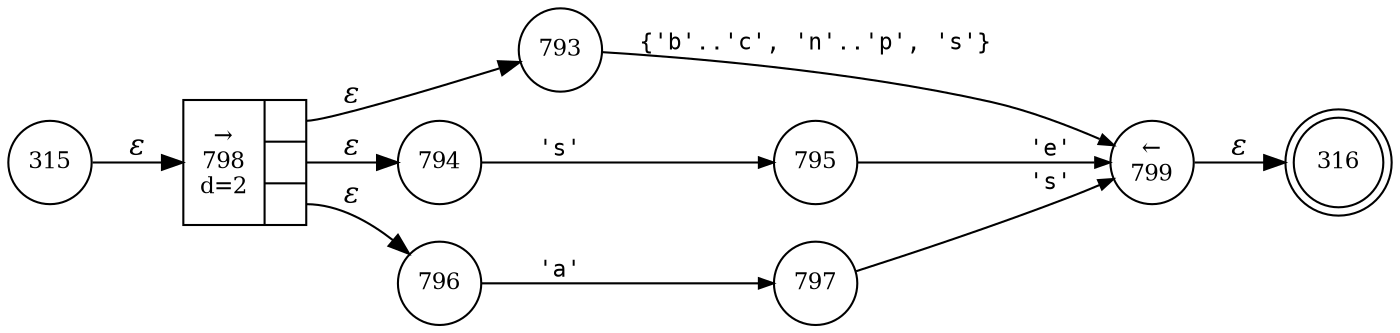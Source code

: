 digraph ATN {
rankdir=LR;
s316[fontsize=11, label="316", shape=doublecircle, fixedsize=true, width=.6];
s793[fontsize=11,label="793", shape=circle, fixedsize=true, width=.55, peripheries=1];
s794[fontsize=11,label="794", shape=circle, fixedsize=true, width=.55, peripheries=1];
s315[fontsize=11,label="315", shape=circle, fixedsize=true, width=.55, peripheries=1];
s795[fontsize=11,label="795", shape=circle, fixedsize=true, width=.55, peripheries=1];
s796[fontsize=11,label="796", shape=circle, fixedsize=true, width=.55, peripheries=1];
s797[fontsize=11,label="797", shape=circle, fixedsize=true, width=.55, peripheries=1];
s798[fontsize=11,label="{&rarr;\n798\nd=2|{<p0>|<p1>|<p2>}}", shape=record, fixedsize=false, peripheries=1];
s799[fontsize=11,label="&larr;\n799", shape=circle, fixedsize=true, width=.55, peripheries=1];
s315 -> s798 [fontname="Times-Italic", label="&epsilon;"];
s798:p0 -> s793 [fontname="Times-Italic", label="&epsilon;"];
s798:p1 -> s794 [fontname="Times-Italic", label="&epsilon;"];
s798:p2 -> s796 [fontname="Times-Italic", label="&epsilon;"];
s793 -> s799 [fontsize=11, fontname="Courier", arrowsize=.7, label = "{'b'..'c', 'n'..'p', 's'}", arrowhead = normal];
s794 -> s795 [fontsize=11, fontname="Courier", arrowsize=.7, label = "'s'", arrowhead = normal];
s796 -> s797 [fontsize=11, fontname="Courier", arrowsize=.7, label = "'a'", arrowhead = normal];
s799 -> s316 [fontname="Times-Italic", label="&epsilon;"];
s795 -> s799 [fontsize=11, fontname="Courier", arrowsize=.7, label = "'e'", arrowhead = normal];
s797 -> s799 [fontsize=11, fontname="Courier", arrowsize=.7, label = "'s'", arrowhead = normal];
}